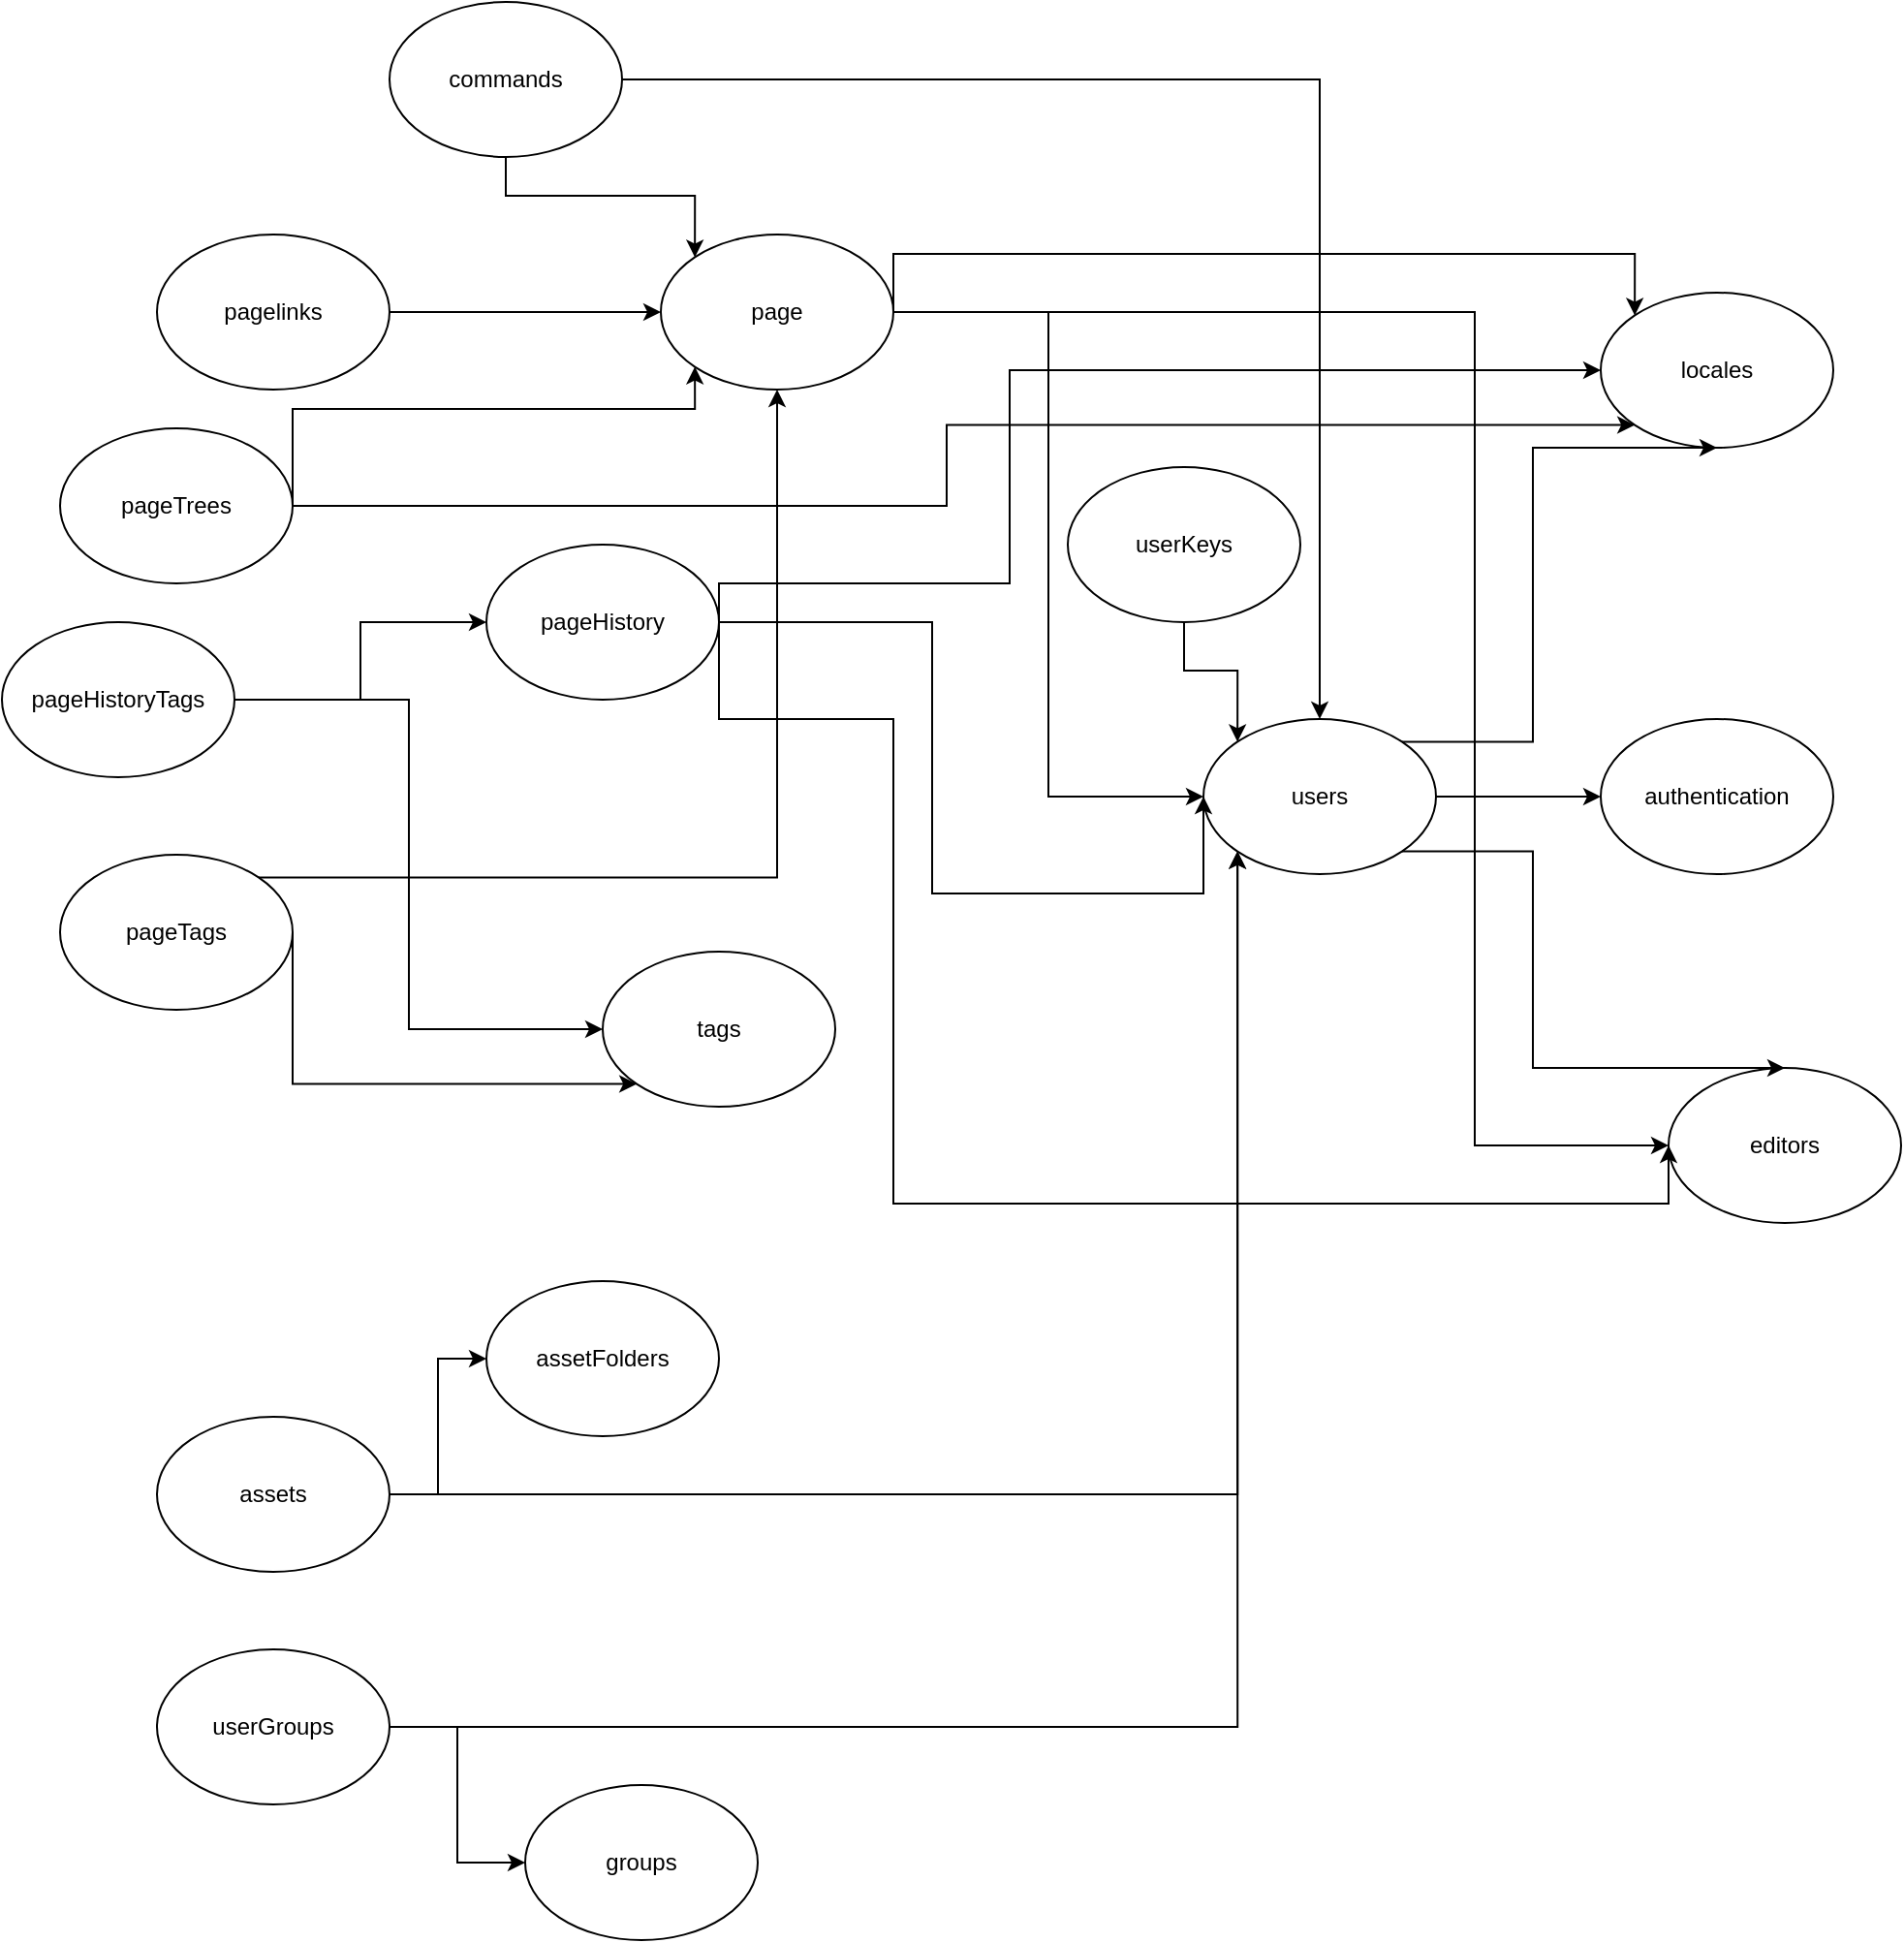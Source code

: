 <mxfile version="20.6.0" type="github">
  <diagram id="R2lEEEUBdFMjLlhIrx00" name="Page-1">
    <mxGraphModel dx="346" dy="1763" grid="1" gridSize="10" guides="1" tooltips="1" connect="1" arrows="1" fold="1" page="1" pageScale="1" pageWidth="850" pageHeight="1100" math="0" shadow="0" extFonts="Permanent Marker^https://fonts.googleapis.com/css?family=Permanent+Marker">
      <root>
        <mxCell id="0" />
        <mxCell id="1" parent="0" />
        <mxCell id="LmGqoX9NCWXbvXtPITuy-302" style="edgeStyle=orthogonalEdgeStyle;rounded=0;orthogonalLoop=1;jettySize=auto;html=1;exitX=1;exitY=0.5;exitDx=0;exitDy=0;" edge="1" parent="1" source="LmGqoX9NCWXbvXtPITuy-300" target="LmGqoX9NCWXbvXtPITuy-301">
          <mxGeometry relative="1" as="geometry" />
        </mxCell>
        <mxCell id="LmGqoX9NCWXbvXtPITuy-300" value="pagelinks" style="ellipse;whiteSpace=wrap;html=1;" vertex="1" parent="1">
          <mxGeometry x="1260" y="30" width="120" height="80" as="geometry" />
        </mxCell>
        <mxCell id="LmGqoX9NCWXbvXtPITuy-304" style="edgeStyle=orthogonalEdgeStyle;rounded=0;orthogonalLoop=1;jettySize=auto;html=1;exitX=1;exitY=0.5;exitDx=0;exitDy=0;entryX=0;entryY=0.5;entryDx=0;entryDy=0;" edge="1" parent="1" source="LmGqoX9NCWXbvXtPITuy-301" target="LmGqoX9NCWXbvXtPITuy-303">
          <mxGeometry relative="1" as="geometry">
            <Array as="points">
              <mxPoint x="1940" y="70" />
              <mxPoint x="1940" y="500" />
            </Array>
          </mxGeometry>
        </mxCell>
        <mxCell id="LmGqoX9NCWXbvXtPITuy-306" style="edgeStyle=orthogonalEdgeStyle;rounded=0;orthogonalLoop=1;jettySize=auto;html=1;exitX=1;exitY=0.5;exitDx=0;exitDy=0;entryX=0;entryY=0;entryDx=0;entryDy=0;" edge="1" parent="1" source="LmGqoX9NCWXbvXtPITuy-301" target="LmGqoX9NCWXbvXtPITuy-305">
          <mxGeometry relative="1" as="geometry">
            <Array as="points">
              <mxPoint x="1640" y="40" />
              <mxPoint x="2023" y="40" />
            </Array>
          </mxGeometry>
        </mxCell>
        <mxCell id="LmGqoX9NCWXbvXtPITuy-308" style="edgeStyle=orthogonalEdgeStyle;rounded=0;orthogonalLoop=1;jettySize=auto;html=1;exitX=1;exitY=0.5;exitDx=0;exitDy=0;entryX=0;entryY=0.5;entryDx=0;entryDy=0;" edge="1" parent="1" source="LmGqoX9NCWXbvXtPITuy-301" target="LmGqoX9NCWXbvXtPITuy-307">
          <mxGeometry relative="1" as="geometry">
            <Array as="points">
              <mxPoint x="1720" y="70" />
              <mxPoint x="1720" y="320" />
            </Array>
          </mxGeometry>
        </mxCell>
        <mxCell id="LmGqoX9NCWXbvXtPITuy-301" value="page" style="ellipse;whiteSpace=wrap;html=1;" vertex="1" parent="1">
          <mxGeometry x="1520" y="30" width="120" height="80" as="geometry" />
        </mxCell>
        <mxCell id="LmGqoX9NCWXbvXtPITuy-303" value="editors" style="ellipse;whiteSpace=wrap;html=1;" vertex="1" parent="1">
          <mxGeometry x="2040" y="460" width="120" height="80" as="geometry" />
        </mxCell>
        <mxCell id="LmGqoX9NCWXbvXtPITuy-305" value="locales" style="ellipse;whiteSpace=wrap;html=1;" vertex="1" parent="1">
          <mxGeometry x="2005" y="60" width="120" height="80" as="geometry" />
        </mxCell>
        <mxCell id="LmGqoX9NCWXbvXtPITuy-310" style="edgeStyle=orthogonalEdgeStyle;rounded=0;orthogonalLoop=1;jettySize=auto;html=1;exitX=1;exitY=0.5;exitDx=0;exitDy=0;" edge="1" parent="1" source="LmGqoX9NCWXbvXtPITuy-307" target="LmGqoX9NCWXbvXtPITuy-309">
          <mxGeometry relative="1" as="geometry" />
        </mxCell>
        <mxCell id="LmGqoX9NCWXbvXtPITuy-311" style="edgeStyle=orthogonalEdgeStyle;rounded=0;orthogonalLoop=1;jettySize=auto;html=1;exitX=1;exitY=0;exitDx=0;exitDy=0;entryX=0.5;entryY=1;entryDx=0;entryDy=0;" edge="1" parent="1" source="LmGqoX9NCWXbvXtPITuy-307" target="LmGqoX9NCWXbvXtPITuy-305">
          <mxGeometry relative="1" as="geometry">
            <Array as="points">
              <mxPoint x="1970" y="292" />
              <mxPoint x="1970" y="140" />
            </Array>
          </mxGeometry>
        </mxCell>
        <mxCell id="LmGqoX9NCWXbvXtPITuy-312" style="edgeStyle=orthogonalEdgeStyle;rounded=0;orthogonalLoop=1;jettySize=auto;html=1;exitX=1;exitY=1;exitDx=0;exitDy=0;entryX=0.5;entryY=0;entryDx=0;entryDy=0;" edge="1" parent="1" source="LmGqoX9NCWXbvXtPITuy-307" target="LmGqoX9NCWXbvXtPITuy-303">
          <mxGeometry relative="1" as="geometry">
            <Array as="points">
              <mxPoint x="1970" y="348" />
              <mxPoint x="1970" y="460" />
            </Array>
          </mxGeometry>
        </mxCell>
        <mxCell id="LmGqoX9NCWXbvXtPITuy-307" value="users" style="ellipse;whiteSpace=wrap;html=1;" vertex="1" parent="1">
          <mxGeometry x="1800" y="280" width="120" height="80" as="geometry" />
        </mxCell>
        <mxCell id="LmGqoX9NCWXbvXtPITuy-309" value="authentication" style="ellipse;whiteSpace=wrap;html=1;" vertex="1" parent="1">
          <mxGeometry x="2005" y="280" width="120" height="80" as="geometry" />
        </mxCell>
        <mxCell id="LmGqoX9NCWXbvXtPITuy-315" style="edgeStyle=orthogonalEdgeStyle;rounded=0;orthogonalLoop=1;jettySize=auto;html=1;exitX=1;exitY=0.5;exitDx=0;exitDy=0;" edge="1" parent="1" source="LmGqoX9NCWXbvXtPITuy-313" target="LmGqoX9NCWXbvXtPITuy-314">
          <mxGeometry relative="1" as="geometry" />
        </mxCell>
        <mxCell id="LmGqoX9NCWXbvXtPITuy-317" style="edgeStyle=orthogonalEdgeStyle;rounded=0;orthogonalLoop=1;jettySize=auto;html=1;exitX=1;exitY=0.5;exitDx=0;exitDy=0;" edge="1" parent="1" source="LmGqoX9NCWXbvXtPITuy-313" target="LmGqoX9NCWXbvXtPITuy-316">
          <mxGeometry relative="1" as="geometry">
            <Array as="points">
              <mxPoint x="1390" y="270" />
              <mxPoint x="1390" y="440" />
            </Array>
          </mxGeometry>
        </mxCell>
        <mxCell id="LmGqoX9NCWXbvXtPITuy-313" value="pageHistoryTags" style="ellipse;whiteSpace=wrap;html=1;" vertex="1" parent="1">
          <mxGeometry x="1180" y="230" width="120" height="80" as="geometry" />
        </mxCell>
        <mxCell id="LmGqoX9NCWXbvXtPITuy-318" style="edgeStyle=orthogonalEdgeStyle;rounded=0;orthogonalLoop=1;jettySize=auto;html=1;exitX=1;exitY=0.5;exitDx=0;exitDy=0;entryX=0;entryY=0.5;entryDx=0;entryDy=0;" edge="1" parent="1" source="LmGqoX9NCWXbvXtPITuy-314" target="LmGqoX9NCWXbvXtPITuy-303">
          <mxGeometry relative="1" as="geometry">
            <Array as="points">
              <mxPoint x="1550" y="280" />
              <mxPoint x="1640" y="280" />
              <mxPoint x="1640" y="530" />
              <mxPoint x="2040" y="530" />
            </Array>
          </mxGeometry>
        </mxCell>
        <mxCell id="LmGqoX9NCWXbvXtPITuy-319" style="edgeStyle=orthogonalEdgeStyle;rounded=0;orthogonalLoop=1;jettySize=auto;html=1;exitX=1;exitY=0.5;exitDx=0;exitDy=0;entryX=0;entryY=0.5;entryDx=0;entryDy=0;" edge="1" parent="1" source="LmGqoX9NCWXbvXtPITuy-314" target="LmGqoX9NCWXbvXtPITuy-305">
          <mxGeometry relative="1" as="geometry">
            <Array as="points">
              <mxPoint x="1550" y="210" />
              <mxPoint x="1700" y="210" />
              <mxPoint x="1700" y="100" />
            </Array>
          </mxGeometry>
        </mxCell>
        <mxCell id="LmGqoX9NCWXbvXtPITuy-320" style="edgeStyle=orthogonalEdgeStyle;rounded=0;orthogonalLoop=1;jettySize=auto;html=1;exitX=1;exitY=0.5;exitDx=0;exitDy=0;" edge="1" parent="1" source="LmGqoX9NCWXbvXtPITuy-314">
          <mxGeometry relative="1" as="geometry">
            <mxPoint x="1800" y="320" as="targetPoint" />
            <Array as="points">
              <mxPoint x="1660" y="230" />
              <mxPoint x="1660" y="370" />
              <mxPoint x="1800" y="370" />
            </Array>
          </mxGeometry>
        </mxCell>
        <mxCell id="LmGqoX9NCWXbvXtPITuy-314" value="pageHistory" style="ellipse;whiteSpace=wrap;html=1;" vertex="1" parent="1">
          <mxGeometry x="1430" y="190" width="120" height="80" as="geometry" />
        </mxCell>
        <mxCell id="LmGqoX9NCWXbvXtPITuy-316" value="tags" style="ellipse;whiteSpace=wrap;html=1;" vertex="1" parent="1">
          <mxGeometry x="1490" y="400" width="120" height="80" as="geometry" />
        </mxCell>
        <mxCell id="LmGqoX9NCWXbvXtPITuy-323" style="edgeStyle=orthogonalEdgeStyle;rounded=0;orthogonalLoop=1;jettySize=auto;html=1;exitX=1;exitY=0.5;exitDx=0;exitDy=0;" edge="1" parent="1" source="LmGqoX9NCWXbvXtPITuy-321" target="LmGqoX9NCWXbvXtPITuy-322">
          <mxGeometry relative="1" as="geometry" />
        </mxCell>
        <mxCell id="LmGqoX9NCWXbvXtPITuy-324" style="edgeStyle=orthogonalEdgeStyle;rounded=0;orthogonalLoop=1;jettySize=auto;html=1;exitX=1;exitY=0.5;exitDx=0;exitDy=0;entryX=0;entryY=1;entryDx=0;entryDy=0;" edge="1" parent="1" source="LmGqoX9NCWXbvXtPITuy-321" target="LmGqoX9NCWXbvXtPITuy-307">
          <mxGeometry relative="1" as="geometry" />
        </mxCell>
        <mxCell id="LmGqoX9NCWXbvXtPITuy-321" value="assets" style="ellipse;whiteSpace=wrap;html=1;" vertex="1" parent="1">
          <mxGeometry x="1260" y="640" width="120" height="80" as="geometry" />
        </mxCell>
        <mxCell id="LmGqoX9NCWXbvXtPITuy-322" value="assetFolders" style="ellipse;whiteSpace=wrap;html=1;" vertex="1" parent="1">
          <mxGeometry x="1430" y="570" width="120" height="80" as="geometry" />
        </mxCell>
        <mxCell id="LmGqoX9NCWXbvXtPITuy-327" style="edgeStyle=orthogonalEdgeStyle;rounded=0;orthogonalLoop=1;jettySize=auto;html=1;exitX=1;exitY=0.5;exitDx=0;exitDy=0;" edge="1" parent="1" source="LmGqoX9NCWXbvXtPITuy-325" target="LmGqoX9NCWXbvXtPITuy-326">
          <mxGeometry relative="1" as="geometry" />
        </mxCell>
        <mxCell id="LmGqoX9NCWXbvXtPITuy-328" style="edgeStyle=orthogonalEdgeStyle;rounded=0;orthogonalLoop=1;jettySize=auto;html=1;exitX=1;exitY=0.5;exitDx=0;exitDy=0;entryX=0;entryY=1;entryDx=0;entryDy=0;" edge="1" parent="1" source="LmGqoX9NCWXbvXtPITuy-325" target="LmGqoX9NCWXbvXtPITuy-307">
          <mxGeometry relative="1" as="geometry" />
        </mxCell>
        <mxCell id="LmGqoX9NCWXbvXtPITuy-325" value="userGroups" style="ellipse;whiteSpace=wrap;html=1;" vertex="1" parent="1">
          <mxGeometry x="1260" y="760" width="120" height="80" as="geometry" />
        </mxCell>
        <mxCell id="LmGqoX9NCWXbvXtPITuy-326" value="groups" style="ellipse;whiteSpace=wrap;html=1;" vertex="1" parent="1">
          <mxGeometry x="1450" y="830" width="120" height="80" as="geometry" />
        </mxCell>
        <mxCell id="LmGqoX9NCWXbvXtPITuy-330" style="edgeStyle=orthogonalEdgeStyle;rounded=0;orthogonalLoop=1;jettySize=auto;html=1;exitX=0.5;exitY=1;exitDx=0;exitDy=0;entryX=0;entryY=0;entryDx=0;entryDy=0;" edge="1" parent="1" source="LmGqoX9NCWXbvXtPITuy-329" target="LmGqoX9NCWXbvXtPITuy-307">
          <mxGeometry relative="1" as="geometry" />
        </mxCell>
        <mxCell id="LmGqoX9NCWXbvXtPITuy-329" value="userKeys" style="ellipse;whiteSpace=wrap;html=1;" vertex="1" parent="1">
          <mxGeometry x="1730" y="150" width="120" height="80" as="geometry" />
        </mxCell>
        <mxCell id="LmGqoX9NCWXbvXtPITuy-332" style="edgeStyle=orthogonalEdgeStyle;rounded=0;orthogonalLoop=1;jettySize=auto;html=1;exitX=1;exitY=0.5;exitDx=0;exitDy=0;entryX=0;entryY=1;entryDx=0;entryDy=0;" edge="1" parent="1" source="LmGqoX9NCWXbvXtPITuy-331" target="LmGqoX9NCWXbvXtPITuy-301">
          <mxGeometry relative="1" as="geometry">
            <Array as="points">
              <mxPoint x="1330" y="120" />
              <mxPoint x="1538" y="120" />
            </Array>
          </mxGeometry>
        </mxCell>
        <mxCell id="LmGqoX9NCWXbvXtPITuy-333" style="edgeStyle=orthogonalEdgeStyle;rounded=0;orthogonalLoop=1;jettySize=auto;html=1;exitX=1;exitY=0.5;exitDx=0;exitDy=0;entryX=0;entryY=1;entryDx=0;entryDy=0;" edge="1" parent="1" source="LmGqoX9NCWXbvXtPITuy-331" target="LmGqoX9NCWXbvXtPITuy-305">
          <mxGeometry relative="1" as="geometry" />
        </mxCell>
        <mxCell id="LmGqoX9NCWXbvXtPITuy-331" value="pageTrees" style="ellipse;whiteSpace=wrap;html=1;" vertex="1" parent="1">
          <mxGeometry x="1210" y="130" width="120" height="80" as="geometry" />
        </mxCell>
        <mxCell id="LmGqoX9NCWXbvXtPITuy-335" style="edgeStyle=orthogonalEdgeStyle;rounded=0;orthogonalLoop=1;jettySize=auto;html=1;exitX=0.5;exitY=1;exitDx=0;exitDy=0;entryX=0;entryY=0;entryDx=0;entryDy=0;" edge="1" parent="1" source="LmGqoX9NCWXbvXtPITuy-334" target="LmGqoX9NCWXbvXtPITuy-301">
          <mxGeometry relative="1" as="geometry" />
        </mxCell>
        <mxCell id="LmGqoX9NCWXbvXtPITuy-336" style="edgeStyle=orthogonalEdgeStyle;rounded=0;orthogonalLoop=1;jettySize=auto;html=1;exitX=1;exitY=0.5;exitDx=0;exitDy=0;" edge="1" parent="1" source="LmGqoX9NCWXbvXtPITuy-334" target="LmGqoX9NCWXbvXtPITuy-307">
          <mxGeometry relative="1" as="geometry" />
        </mxCell>
        <mxCell id="LmGqoX9NCWXbvXtPITuy-334" value="commands" style="ellipse;whiteSpace=wrap;html=1;" vertex="1" parent="1">
          <mxGeometry x="1380" y="-90" width="120" height="80" as="geometry" />
        </mxCell>
        <mxCell id="LmGqoX9NCWXbvXtPITuy-338" style="edgeStyle=orthogonalEdgeStyle;rounded=0;orthogonalLoop=1;jettySize=auto;html=1;exitX=1;exitY=0.5;exitDx=0;exitDy=0;entryX=0;entryY=1;entryDx=0;entryDy=0;" edge="1" parent="1" source="LmGqoX9NCWXbvXtPITuy-337" target="LmGqoX9NCWXbvXtPITuy-316">
          <mxGeometry relative="1" as="geometry">
            <Array as="points">
              <mxPoint x="1330" y="468" />
            </Array>
          </mxGeometry>
        </mxCell>
        <mxCell id="LmGqoX9NCWXbvXtPITuy-339" style="edgeStyle=orthogonalEdgeStyle;rounded=0;orthogonalLoop=1;jettySize=auto;html=1;exitX=1;exitY=0;exitDx=0;exitDy=0;entryX=0.5;entryY=1;entryDx=0;entryDy=0;" edge="1" parent="1" source="LmGqoX9NCWXbvXtPITuy-337" target="LmGqoX9NCWXbvXtPITuy-301">
          <mxGeometry relative="1" as="geometry" />
        </mxCell>
        <mxCell id="LmGqoX9NCWXbvXtPITuy-337" value="pageTags" style="ellipse;whiteSpace=wrap;html=1;" vertex="1" parent="1">
          <mxGeometry x="1210" y="350" width="120" height="80" as="geometry" />
        </mxCell>
      </root>
    </mxGraphModel>
  </diagram>
</mxfile>
